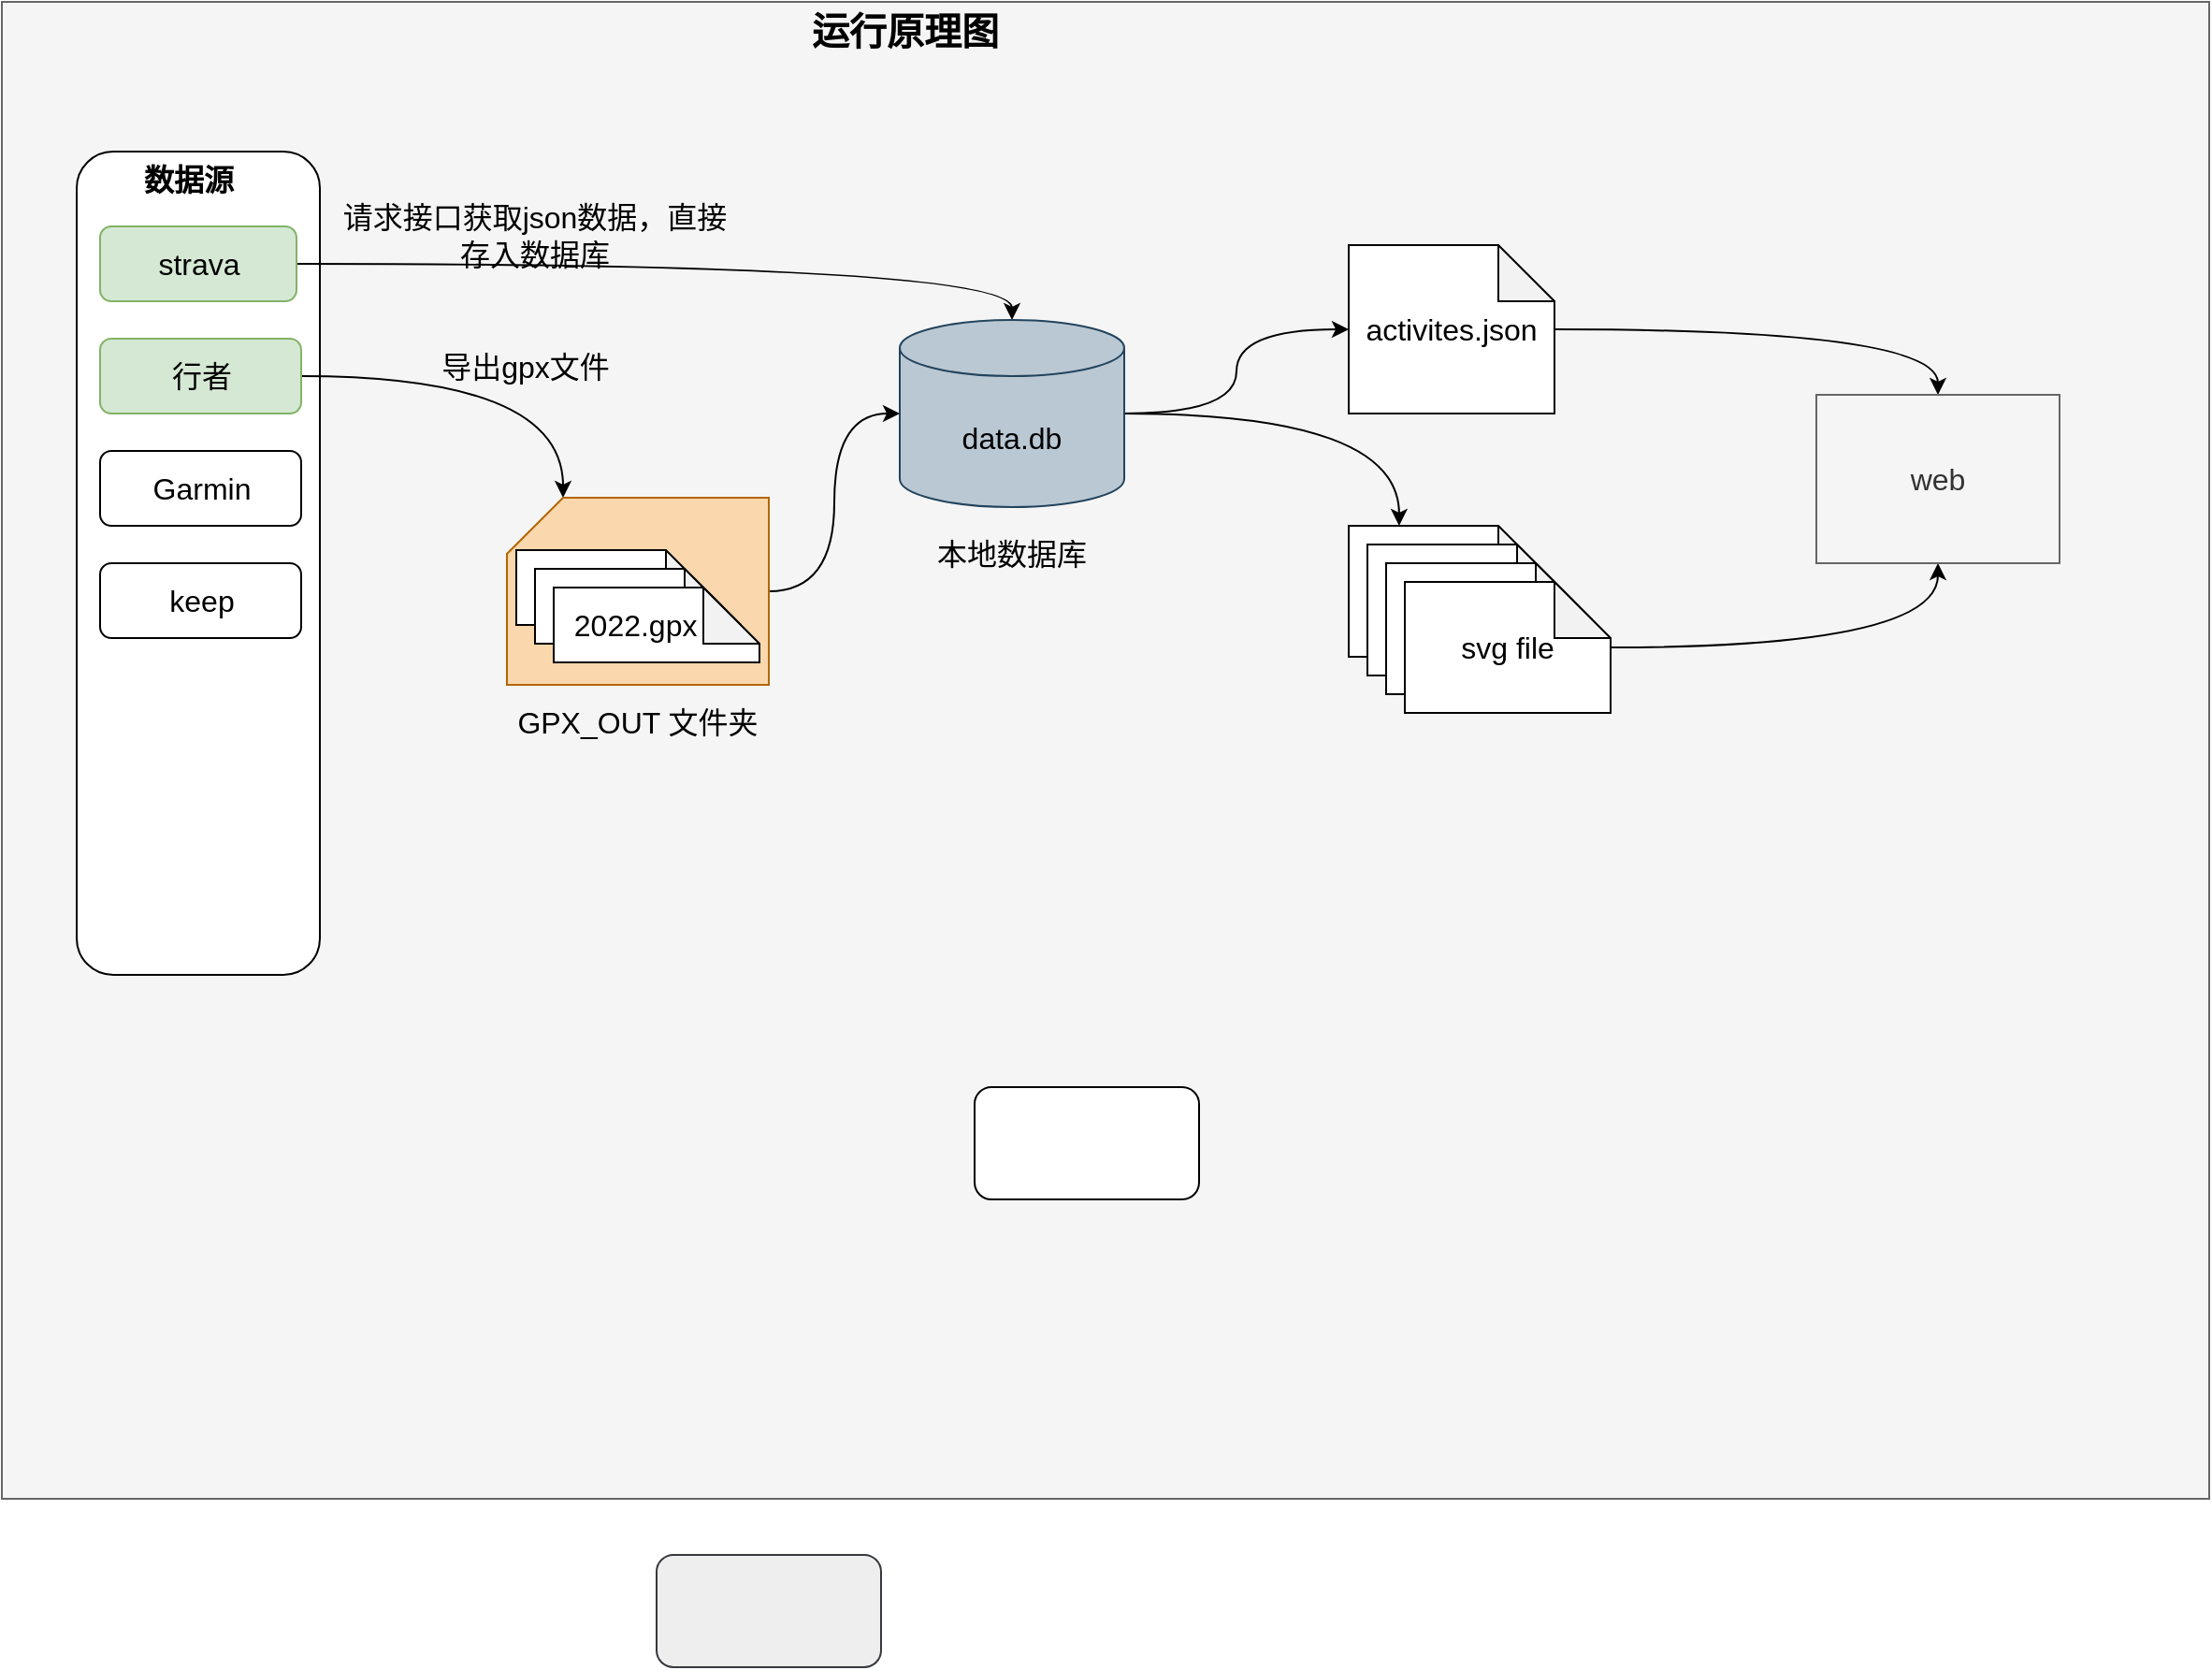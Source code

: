 <mxfile version="20.2.8" type="device"><diagram id="mZNgoUtzMTcvy0qBFK4C" name="第 1 页"><mxGraphModel dx="2045" dy="927" grid="1" gridSize="10" guides="1" tooltips="1" connect="1" arrows="1" fold="1" page="1" pageScale="1" pageWidth="827" pageHeight="1169" background="#FFFFFF" math="0" shadow="0"><root><mxCell id="0"/><mxCell id="1" parent="0"/><mxCell id="4" value="" style="rounded=0;whiteSpace=wrap;html=1;fontSize=20;fillColor=#f5f5f5;strokeColor=#666666;fontColor=#333333;" parent="1" vertex="1"><mxGeometry x="-100" y="40" width="1180" height="800" as="geometry"/></mxCell><mxCell id="CBJ-4ZSiSI2ZfZfj26DY-1" value="" style="rounded=1;whiteSpace=wrap;html=1;" parent="1" vertex="1"><mxGeometry x="-60" y="120" width="130" height="440" as="geometry"/></mxCell><mxCell id="CBJ-4ZSiSI2ZfZfj26DY-2" value="数据源" style="text;html=1;strokeColor=none;fillColor=none;align=center;verticalAlign=middle;whiteSpace=wrap;rounded=0;fontStyle=1;fontSize=16;" parent="1" vertex="1"><mxGeometry x="-30" y="120" width="60" height="30" as="geometry"/></mxCell><mxCell id="CBJ-4ZSiSI2ZfZfj26DY-10" value="" style="edgeStyle=orthogonalEdgeStyle;orthogonalLoop=1;jettySize=auto;html=1;fontSize=16;curved=1;" parent="1" source="CBJ-4ZSiSI2ZfZfj26DY-3" target="CBJ-4ZSiSI2ZfZfj26DY-7" edge="1"><mxGeometry relative="1" as="geometry"><mxPoint x="130" y="180" as="targetPoint"/></mxGeometry></mxCell><mxCell id="CBJ-4ZSiSI2ZfZfj26DY-3" value="strava" style="rounded=1;whiteSpace=wrap;html=1;fontSize=16;fillColor=#d5e8d4;strokeColor=#82b366;" parent="1" vertex="1"><mxGeometry x="-47.5" y="160" width="105" height="40" as="geometry"/></mxCell><mxCell id="CBJ-4ZSiSI2ZfZfj26DY-15" value="" style="edgeStyle=orthogonalEdgeStyle;curved=1;orthogonalLoop=1;jettySize=auto;html=1;fontSize=16;entryX=0;entryY=0;entryDx=30;entryDy=0;entryPerimeter=0;" parent="1" source="CBJ-4ZSiSI2ZfZfj26DY-4" target="CBJ-4ZSiSI2ZfZfj26DY-12" edge="1"><mxGeometry relative="1" as="geometry"><mxPoint x="133.75" y="240" as="targetPoint"/></mxGeometry></mxCell><mxCell id="CBJ-4ZSiSI2ZfZfj26DY-4" value="行者" style="rounded=1;whiteSpace=wrap;html=1;fontSize=16;fillColor=#d5e8d4;strokeColor=#82b366;" parent="1" vertex="1"><mxGeometry x="-47.5" y="220" width="107.5" height="40" as="geometry"/></mxCell><mxCell id="CBJ-4ZSiSI2ZfZfj26DY-5" value="keep" style="rounded=1;whiteSpace=wrap;html=1;fontSize=16;" parent="1" vertex="1"><mxGeometry x="-47.5" y="340" width="107.5" height="40" as="geometry"/></mxCell><mxCell id="CBJ-4ZSiSI2ZfZfj26DY-6" value="Garmin" style="rounded=1;whiteSpace=wrap;html=1;fontSize=16;" parent="1" vertex="1"><mxGeometry x="-47.5" y="280" width="107.5" height="40" as="geometry"/></mxCell><mxCell id="CBJ-4ZSiSI2ZfZfj26DY-24" value="" style="edgeStyle=orthogonalEdgeStyle;curved=1;orthogonalLoop=1;jettySize=auto;html=1;fontSize=16;entryX=0;entryY=0.5;entryDx=0;entryDy=0;entryPerimeter=0;" parent="1" source="CBJ-4ZSiSI2ZfZfj26DY-7" target="CBJ-4ZSiSI2ZfZfj26DY-17" edge="1"><mxGeometry relative="1" as="geometry"><mxPoint x="580" y="260" as="targetPoint"/></mxGeometry></mxCell><mxCell id="CBJ-4ZSiSI2ZfZfj26DY-26" value="" style="edgeStyle=orthogonalEdgeStyle;curved=1;orthogonalLoop=1;jettySize=auto;html=1;fontSize=16;entryX=0.245;entryY=0;entryDx=0;entryDy=0;entryPerimeter=0;" parent="1" source="CBJ-4ZSiSI2ZfZfj26DY-7" target="CBJ-4ZSiSI2ZfZfj26DY-19" edge="1"><mxGeometry relative="1" as="geometry"><mxPoint x="600" y="260" as="targetPoint"/></mxGeometry></mxCell><mxCell id="CBJ-4ZSiSI2ZfZfj26DY-7" value="data.db" style="shape=cylinder3;whiteSpace=wrap;html=1;boundedLbl=1;backgroundOutline=1;size=15;fontSize=16;fillColor=#bac8d3;strokeColor=#23445d;" parent="1" vertex="1"><mxGeometry x="380" y="210" width="120" height="100" as="geometry"/></mxCell><mxCell id="CBJ-4ZSiSI2ZfZfj26DY-8" value="本地数据库" style="text;html=1;strokeColor=none;fillColor=none;align=center;verticalAlign=middle;whiteSpace=wrap;rounded=0;fontSize=16;" parent="1" vertex="1"><mxGeometry x="395" y="320" width="90" height="30" as="geometry"/></mxCell><mxCell id="CBJ-4ZSiSI2ZfZfj26DY-11" value="请求接口获取json数据，直接存入数据库" style="text;html=1;strokeColor=none;fillColor=none;align=center;verticalAlign=middle;whiteSpace=wrap;rounded=0;fontSize=16;" parent="1" vertex="1"><mxGeometry x="80" y="150" width="210" height="30" as="geometry"/></mxCell><mxCell id="CBJ-4ZSiSI2ZfZfj26DY-18" value="" style="edgeStyle=orthogonalEdgeStyle;curved=1;orthogonalLoop=1;jettySize=auto;html=1;fontSize=16;entryX=0;entryY=0.5;entryDx=0;entryDy=0;entryPerimeter=0;" parent="1" source="CBJ-4ZSiSI2ZfZfj26DY-12" target="CBJ-4ZSiSI2ZfZfj26DY-7" edge="1"><mxGeometry relative="1" as="geometry"/></mxCell><mxCell id="CBJ-4ZSiSI2ZfZfj26DY-12" value="" style="shape=card;whiteSpace=wrap;html=1;fontSize=16;fillColor=#fad7ac;strokeColor=#b46504;" parent="1" vertex="1"><mxGeometry x="170" y="305" width="140" height="100" as="geometry"/></mxCell><mxCell id="CBJ-4ZSiSI2ZfZfj26DY-13" value="GPX_OUT 文件夹" style="text;html=1;strokeColor=none;fillColor=none;align=center;verticalAlign=middle;whiteSpace=wrap;rounded=0;fontSize=16;" parent="1" vertex="1"><mxGeometry x="165" y="410" width="150" height="30" as="geometry"/></mxCell><mxCell id="CBJ-4ZSiSI2ZfZfj26DY-16" value="导出gpx文件" style="text;html=1;strokeColor=none;fillColor=none;align=center;verticalAlign=middle;whiteSpace=wrap;rounded=0;fontSize=16;" parent="1" vertex="1"><mxGeometry x="110" y="220" width="140" height="30" as="geometry"/></mxCell><mxCell id="CBJ-4ZSiSI2ZfZfj26DY-31" value="" style="edgeStyle=orthogonalEdgeStyle;curved=1;orthogonalLoop=1;jettySize=auto;html=1;fontSize=16;entryX=0.5;entryY=0;entryDx=0;entryDy=0;" parent="1" source="CBJ-4ZSiSI2ZfZfj26DY-17" target="CBJ-4ZSiSI2ZfZfj26DY-27" edge="1"><mxGeometry relative="1" as="geometry"><mxPoint x="805" y="215" as="targetPoint"/></mxGeometry></mxCell><mxCell id="CBJ-4ZSiSI2ZfZfj26DY-17" value="activites.json" style="shape=note;whiteSpace=wrap;html=1;backgroundOutline=1;darkOpacity=0.05;fontSize=16;" parent="1" vertex="1"><mxGeometry x="620" y="170" width="110" height="90" as="geometry"/></mxCell><mxCell id="CBJ-4ZSiSI2ZfZfj26DY-19" value="svg file" style="shape=note;whiteSpace=wrap;html=1;backgroundOutline=1;darkOpacity=0.05;fontSize=16;" parent="1" vertex="1"><mxGeometry x="620" y="320" width="110" height="70" as="geometry"/></mxCell><mxCell id="CBJ-4ZSiSI2ZfZfj26DY-20" value="svg file" style="shape=note;whiteSpace=wrap;html=1;backgroundOutline=1;darkOpacity=0.05;fontSize=16;" parent="1" vertex="1"><mxGeometry x="630" y="330" width="110" height="70" as="geometry"/></mxCell><mxCell id="CBJ-4ZSiSI2ZfZfj26DY-21" value="svg file" style="shape=note;whiteSpace=wrap;html=1;backgroundOutline=1;darkOpacity=0.05;fontSize=16;" parent="1" vertex="1"><mxGeometry x="640" y="340" width="110" height="70" as="geometry"/></mxCell><mxCell id="CBJ-4ZSiSI2ZfZfj26DY-29" value="" style="edgeStyle=orthogonalEdgeStyle;curved=1;orthogonalLoop=1;jettySize=auto;html=1;fontSize=16;" parent="1" source="CBJ-4ZSiSI2ZfZfj26DY-22" target="CBJ-4ZSiSI2ZfZfj26DY-27" edge="1"><mxGeometry relative="1" as="geometry"><mxPoint x="855" y="385" as="targetPoint"/></mxGeometry></mxCell><mxCell id="CBJ-4ZSiSI2ZfZfj26DY-22" value="svg file" style="shape=note;whiteSpace=wrap;html=1;backgroundOutline=1;darkOpacity=0.05;fontSize=16;" parent="1" vertex="1"><mxGeometry x="650" y="350" width="110" height="70" as="geometry"/></mxCell><mxCell id="CBJ-4ZSiSI2ZfZfj26DY-27" value="web" style="rounded=0;whiteSpace=wrap;html=1;fontSize=16;fillColor=#f5f5f5;strokeColor=#666666;fontColor=#333333;" parent="1" vertex="1"><mxGeometry x="870" y="250" width="130" height="90" as="geometry"/></mxCell><mxCell id="CBJ-4ZSiSI2ZfZfj26DY-32" value="&amp;nbsp; 2022.gpx" style="shape=note;whiteSpace=wrap;html=1;backgroundOutline=1;darkOpacity=0.05;fontSize=16;align=left;" parent="1" vertex="1"><mxGeometry x="175" y="333" width="110" height="40" as="geometry"/></mxCell><mxCell id="CBJ-4ZSiSI2ZfZfj26DY-33" value="&amp;nbsp; 2022.gpx" style="shape=note;whiteSpace=wrap;html=1;backgroundOutline=1;darkOpacity=0.05;fontSize=16;align=left;" parent="1" vertex="1"><mxGeometry x="185" y="343" width="110" height="40" as="geometry"/></mxCell><mxCell id="CBJ-4ZSiSI2ZfZfj26DY-34" value="&amp;nbsp; 2022.gpx" style="shape=note;whiteSpace=wrap;html=1;backgroundOutline=1;darkOpacity=0.05;fontSize=16;align=left;" parent="1" vertex="1"><mxGeometry x="195" y="353" width="110" height="40" as="geometry"/></mxCell><mxCell id="2" value="" style="rounded=1;whiteSpace=wrap;html=1;" parent="1" vertex="1"><mxGeometry x="420" y="620" width="120" height="60" as="geometry"/></mxCell><mxCell id="3" value="运行原理图" style="text;html=1;strokeColor=none;fillColor=none;align=center;verticalAlign=middle;whiteSpace=wrap;rounded=0;fontStyle=1;fontSize=20;" parent="1" vertex="1"><mxGeometry x="320" y="40" width="126" height="30" as="geometry"/></mxCell><mxCell id="5" value="" style="rounded=1;whiteSpace=wrap;html=1;fontSize=20;fillColor=#eeeeee;strokeColor=#36393d;" parent="1" vertex="1"><mxGeometry x="250" y="870" width="120" height="60" as="geometry"/></mxCell></root></mxGraphModel></diagram></mxfile>